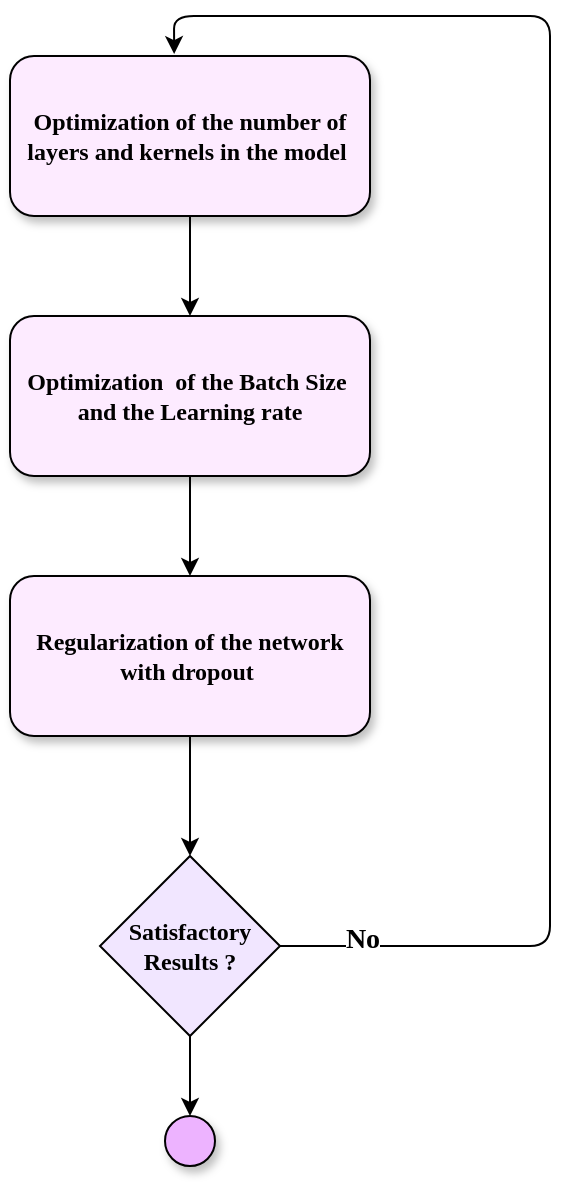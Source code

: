 <mxfile version="14.9.9" type="device"><diagram id="OIyoBeOkp3-4A8pLA64h" name="Page-1"><mxGraphModel dx="1644" dy="561" grid="1" gridSize="10" guides="1" tooltips="1" connect="1" arrows="1" fold="1" page="1" pageScale="1" pageWidth="827" pageHeight="1169" math="0" shadow="0"><root><mxCell id="0"/><mxCell id="1" parent="0"/><mxCell id="NZvStPSUjC6FHblf6-7H-1" value="&lt;font face=&quot;Times New Roman&quot;&gt;&lt;b&gt;Optimization of the number of layers and kernels in the model&amp;nbsp;&lt;/b&gt;&lt;/font&gt;" style="rounded=1;whiteSpace=wrap;html=1;shadow=1;fillColor=#FDEBFF;" vertex="1" parent="1"><mxGeometry x="250" y="40" width="180" height="80" as="geometry"/></mxCell><mxCell id="NZvStPSUjC6FHblf6-7H-4" value="&lt;font face=&quot;Times New Roman&quot;&gt;&lt;b&gt;Optimization&amp;nbsp; of the Batch Size&amp;nbsp;&lt;br&gt;and the Learning rate&lt;/b&gt;&lt;br&gt;&lt;/font&gt;" style="rounded=1;whiteSpace=wrap;html=1;shadow=1;fillColor=#FDEBFF;" vertex="1" parent="1"><mxGeometry x="250" y="170" width="180" height="80" as="geometry"/></mxCell><mxCell id="NZvStPSUjC6FHblf6-7H-5" value="&lt;font face=&quot;Times New Roman&quot;&gt;&lt;b&gt;Regularization of the network with dropout&amp;nbsp;&lt;/b&gt;&lt;/font&gt;" style="rounded=1;whiteSpace=wrap;html=1;shadow=1;fillColor=#FDEBFF;" vertex="1" parent="1"><mxGeometry x="250" y="300" width="180" height="80" as="geometry"/></mxCell><mxCell id="NZvStPSUjC6FHblf6-7H-6" value="" style="endArrow=classic;html=1;exitX=0.5;exitY=1;exitDx=0;exitDy=0;" edge="1" parent="1" source="NZvStPSUjC6FHblf6-7H-1" target="NZvStPSUjC6FHblf6-7H-4"><mxGeometry width="50" height="50" relative="1" as="geometry"><mxPoint x="390" y="260" as="sourcePoint"/><mxPoint x="440" y="210" as="targetPoint"/></mxGeometry></mxCell><mxCell id="NZvStPSUjC6FHblf6-7H-7" value="" style="endArrow=classic;html=1;exitX=0.5;exitY=1;exitDx=0;exitDy=0;" edge="1" parent="1" source="NZvStPSUjC6FHblf6-7H-4" target="NZvStPSUjC6FHblf6-7H-5"><mxGeometry width="50" height="50" relative="1" as="geometry"><mxPoint x="390" y="260" as="sourcePoint"/><mxPoint x="440" y="210" as="targetPoint"/></mxGeometry></mxCell><mxCell id="NZvStPSUjC6FHblf6-7H-8" value="&lt;b&gt;&lt;font face=&quot;Times New Roman&quot;&gt;Satisfactory Results ?&lt;/font&gt;&lt;/b&gt;" style="rhombus;whiteSpace=wrap;html=1;shadow=0;fillColor=#F1E6FF;" vertex="1" parent="1"><mxGeometry x="295" y="440" width="90" height="90" as="geometry"/></mxCell><mxCell id="NZvStPSUjC6FHblf6-7H-9" value="" style="endArrow=classic;html=1;exitX=0.5;exitY=1;exitDx=0;exitDy=0;" edge="1" parent="1" source="NZvStPSUjC6FHblf6-7H-5"><mxGeometry width="50" height="50" relative="1" as="geometry"><mxPoint x="350" y="279" as="sourcePoint"/><mxPoint x="340" y="440" as="targetPoint"/></mxGeometry></mxCell><mxCell id="NZvStPSUjC6FHblf6-7H-10" value="" style="ellipse;whiteSpace=wrap;html=1;aspect=fixed;shadow=1;fillColor=#EDB3FF;" vertex="1" parent="1"><mxGeometry x="327.5" y="570" width="25" height="25" as="geometry"/></mxCell><mxCell id="NZvStPSUjC6FHblf6-7H-11" value="" style="endArrow=classic;html=1;exitX=0.5;exitY=1;exitDx=0;exitDy=0;" edge="1" parent="1" source="NZvStPSUjC6FHblf6-7H-8"><mxGeometry width="50" height="50" relative="1" as="geometry"><mxPoint x="390" y="460" as="sourcePoint"/><mxPoint x="340" y="570" as="targetPoint"/></mxGeometry></mxCell><mxCell id="NZvStPSUjC6FHblf6-7H-12" value="" style="endArrow=classic;html=1;exitX=1;exitY=0.5;exitDx=0;exitDy=0;entryX=0.456;entryY=-0.012;entryDx=0;entryDy=0;entryPerimeter=0;" edge="1" parent="1" source="NZvStPSUjC6FHblf6-7H-8" target="NZvStPSUjC6FHblf6-7H-1"><mxGeometry width="50" height="50" relative="1" as="geometry"><mxPoint x="390" y="340" as="sourcePoint"/><mxPoint x="330" y="20" as="targetPoint"/><Array as="points"><mxPoint x="520" y="485"/><mxPoint x="520" y="20"/><mxPoint x="332" y="20"/></Array></mxGeometry></mxCell><mxCell id="NZvStPSUjC6FHblf6-7H-13" value="&lt;font style=&quot;font-size: 14px&quot; face=&quot;Times New Roman&quot;&gt;&lt;b&gt;No&lt;/b&gt;&lt;/font&gt;" style="edgeLabel;html=1;align=center;verticalAlign=middle;resizable=0;points=[];" vertex="1" connectable="0" parent="NZvStPSUjC6FHblf6-7H-12"><mxGeometry x="-0.898" y="3" relative="1" as="geometry"><mxPoint as="offset"/></mxGeometry></mxCell></root></mxGraphModel></diagram></mxfile>